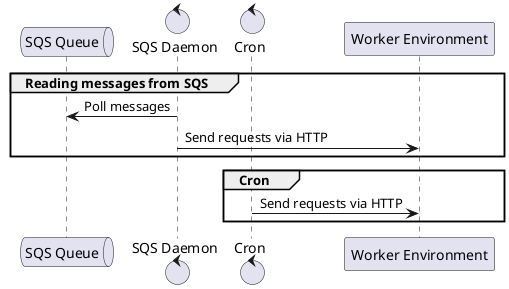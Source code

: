 @startuml worker-environment-overview

queue "SQS Queue" as queue
control "SQS Daemon" as daemon
control "Cron" as cron
participant "Worker Environment" as worker

group Reading messages from SQS
    daemon -> queue: Poll messages
    daemon -> worker: Send requests via HTTP
end

group Cron
    cron -> worker: Send requests via HTTP
end

@enduml